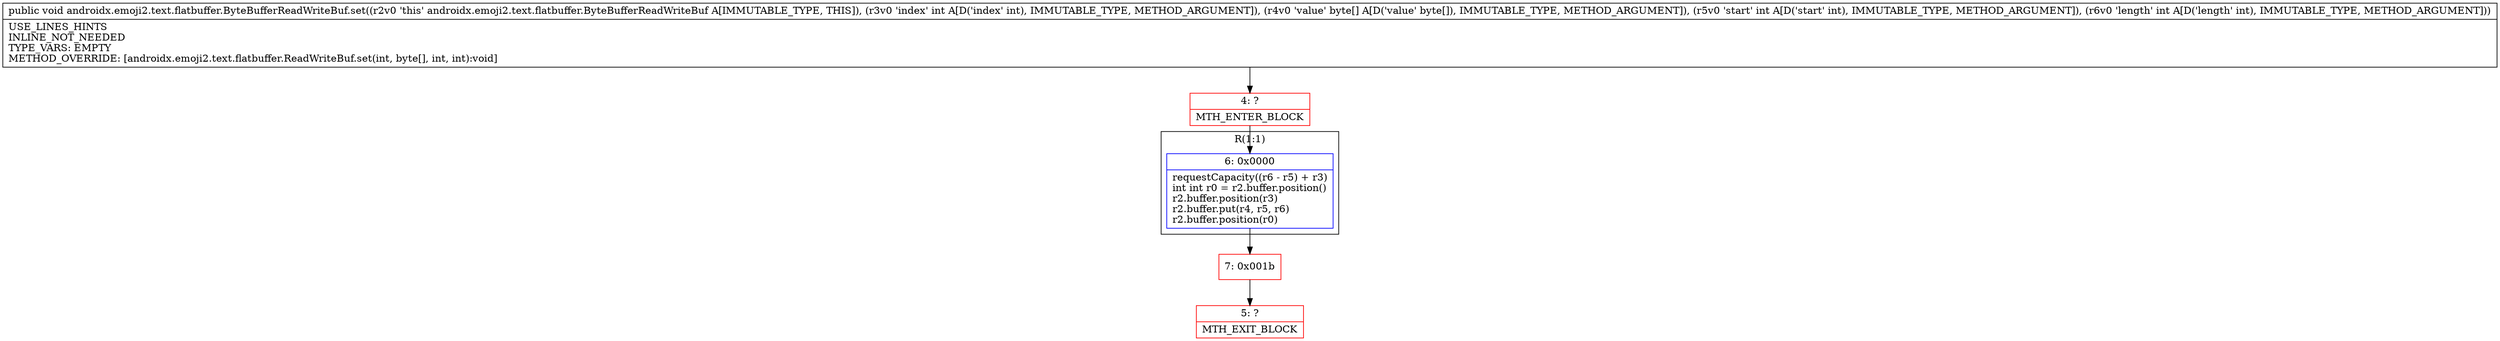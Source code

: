 digraph "CFG forandroidx.emoji2.text.flatbuffer.ByteBufferReadWriteBuf.set(I[BII)V" {
subgraph cluster_Region_23015767 {
label = "R(1:1)";
node [shape=record,color=blue];
Node_6 [shape=record,label="{6\:\ 0x0000|requestCapacity((r6 \- r5) + r3)\lint int r0 = r2.buffer.position()\lr2.buffer.position(r3)\lr2.buffer.put(r4, r5, r6)\lr2.buffer.position(r0)\l}"];
}
Node_4 [shape=record,color=red,label="{4\:\ ?|MTH_ENTER_BLOCK\l}"];
Node_7 [shape=record,color=red,label="{7\:\ 0x001b}"];
Node_5 [shape=record,color=red,label="{5\:\ ?|MTH_EXIT_BLOCK\l}"];
MethodNode[shape=record,label="{public void androidx.emoji2.text.flatbuffer.ByteBufferReadWriteBuf.set((r2v0 'this' androidx.emoji2.text.flatbuffer.ByteBufferReadWriteBuf A[IMMUTABLE_TYPE, THIS]), (r3v0 'index' int A[D('index' int), IMMUTABLE_TYPE, METHOD_ARGUMENT]), (r4v0 'value' byte[] A[D('value' byte[]), IMMUTABLE_TYPE, METHOD_ARGUMENT]), (r5v0 'start' int A[D('start' int), IMMUTABLE_TYPE, METHOD_ARGUMENT]), (r6v0 'length' int A[D('length' int), IMMUTABLE_TYPE, METHOD_ARGUMENT]))  | USE_LINES_HINTS\lINLINE_NOT_NEEDED\lTYPE_VARS: EMPTY\lMETHOD_OVERRIDE: [androidx.emoji2.text.flatbuffer.ReadWriteBuf.set(int, byte[], int, int):void]\l}"];
MethodNode -> Node_4;Node_6 -> Node_7;
Node_4 -> Node_6;
Node_7 -> Node_5;
}

